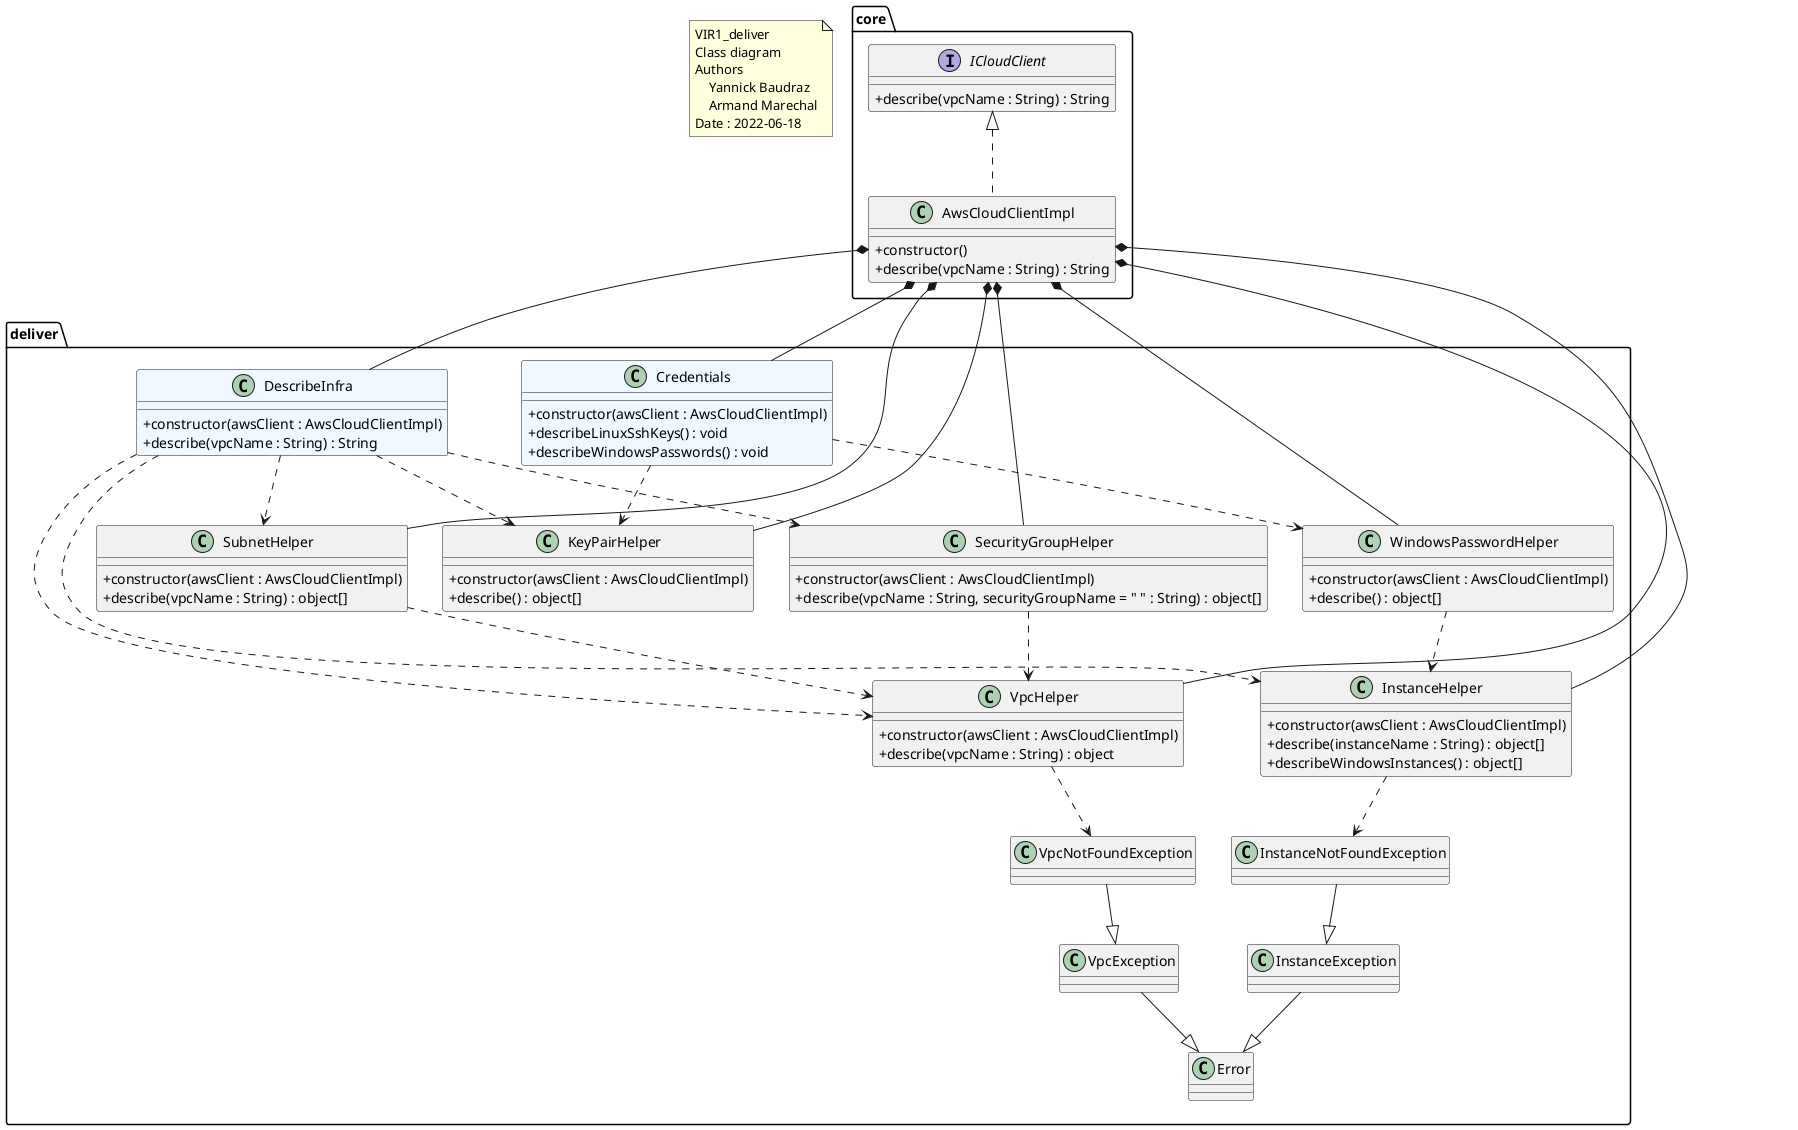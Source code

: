 @startuml
skinparam classAttributeIconSize 0

note as t1
VIR1_deliver
Class diagram
Authors
    Yannick Baudraz
    Armand Marechal
Date : 2022-06-18
end note

package deliver {
    class Infra as "DescribeInfra" #aliceblue {
        +constructor(awsClient : AwsCloudClientImpl)
        +describe(vpcName : String) : String
    }

    class Credentials #aliceblue {
        +constructor(awsClient : AwsCloudClientImpl)
        +describeLinuxSshKeys() : void
        +describeWindowsPasswords() : void
    }

    class VpcHelper {
        +constructor(awsClient : AwsCloudClientImpl)
        +describe(vpcName : String) : object
    }

    class SubnetHelper {
        +constructor(awsClient : AwsCloudClientImpl)
        +describe(vpcName : String) : object[]
    }

    class SecurityGroupHelper {
        +constructor(awsClient : AwsCloudClientImpl)
        +describe(vpcName : String, securityGroupName = " " : String) : object[]
    }

    class InstanceHelper {
        +constructor(awsClient : AwsCloudClientImpl)
        +describe(instanceName : String) : object[]
        +describeWindowsInstances() : object[]
    }

    class KeyPairHelper {
        +constructor(awsClient : AwsCloudClientImpl)
        +describe() : object[]
    }

    class WindowsPasswordHelper {
        +constructor(awsClient : AwsCloudClientImpl)
        +describe() : object[]
    }

    together {
        class Error
        class VpcException
        class VpcNotFoundException
        class InstanceException
        class InstanceNotFoundException
    }
}

package core {
    interface ICloudClient {
        +describe(vpcName : String) : String
    }

    class AwsCloudClientImpl implements ICloudClient {
        +constructor()
        +describe(vpcName : String) : String
    }
}

AwsCloudClientImpl *-- Infra
AwsCloudClientImpl *-- Credentials
AwsCloudClientImpl *-- VpcHelper
AwsCloudClientImpl *-- SubnetHelper
AwsCloudClientImpl *-- SecurityGroupHelper
AwsCloudClientImpl *-- InstanceHelper
AwsCloudClientImpl *-- KeyPairHelper
AwsCloudClientImpl *-- WindowsPasswordHelper

Infra ..> VpcHelper
Infra ..> SubnetHelper
Infra ..> SecurityGroupHelper
Infra ..> InstanceHelper
Infra ..> KeyPairHelper

Credentials ..> WindowsPasswordHelper
Credentials ..> KeyPairHelper

VpcException --|> Error
VpcNotFoundException --|> VpcException
InstanceException --|> Error
InstanceNotFoundException --|> InstanceException

SubnetHelper ..> VpcHelper
SecurityGroupHelper ..> VpcHelper
WindowsPasswordHelper ..> InstanceHelper

VpcHelper ..> VpcNotFoundException
InstanceHelper ..> InstanceNotFoundException

@enduml
